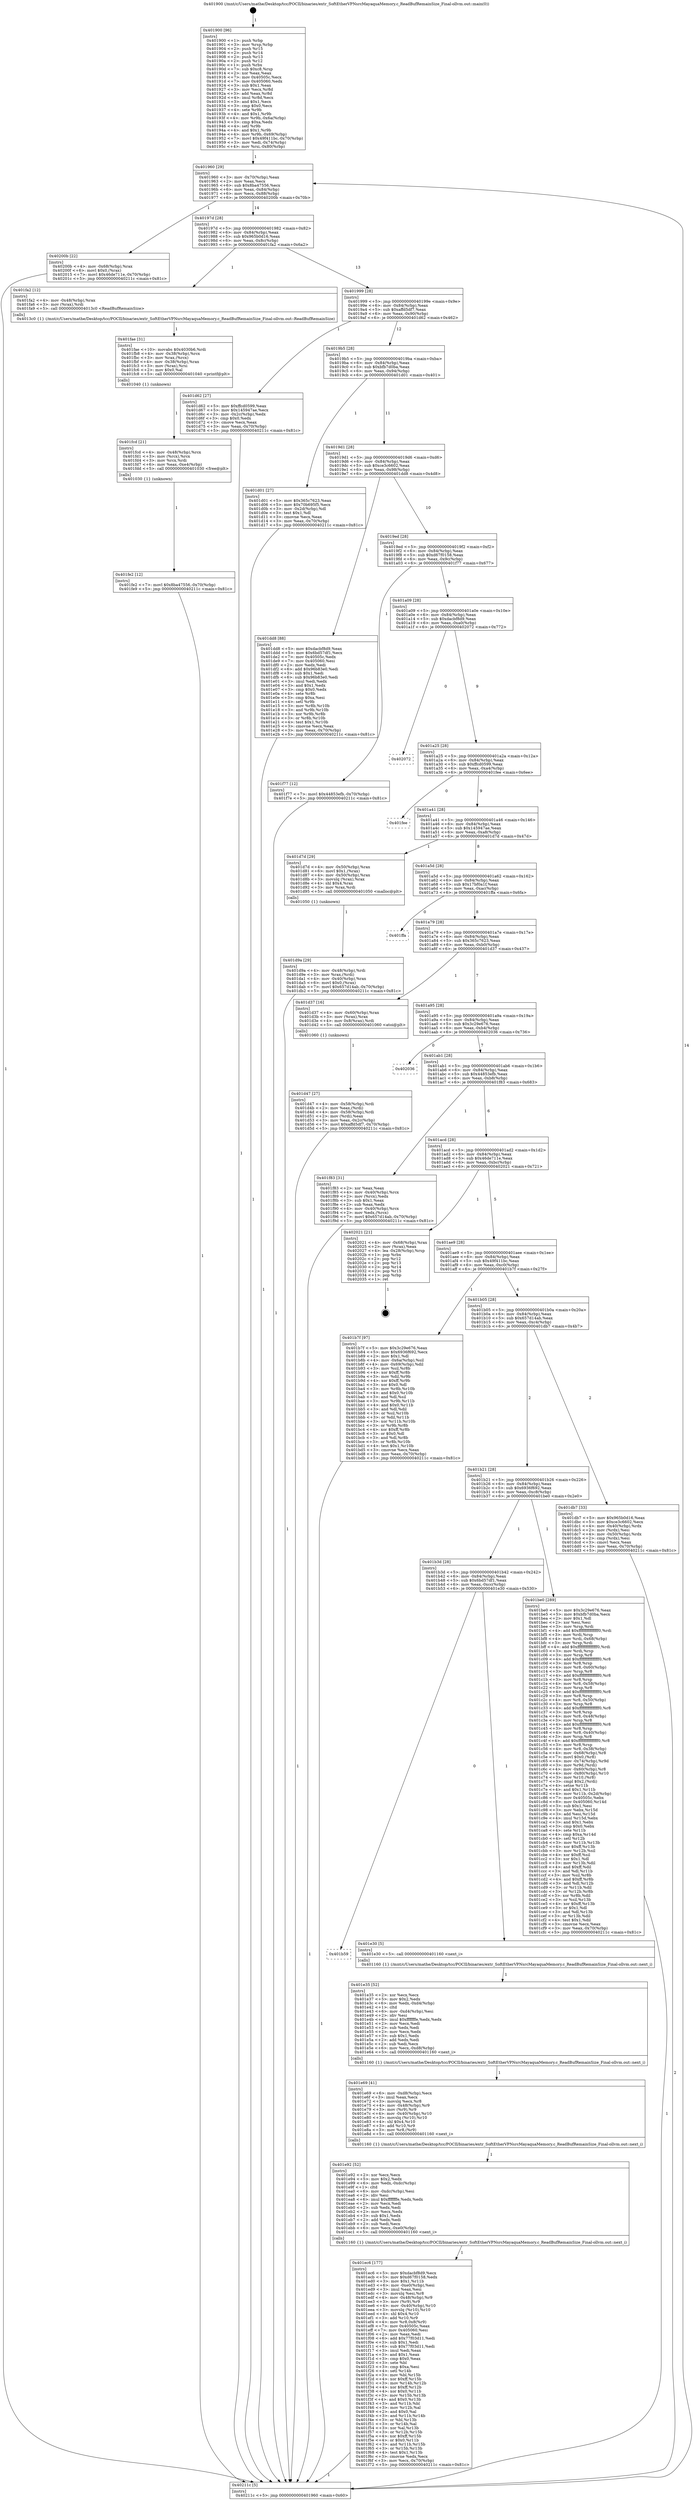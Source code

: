 digraph "0x401900" {
  label = "0x401900 (/mnt/c/Users/mathe/Desktop/tcc/POCII/binaries/extr_SoftEtherVPNsrcMayaquaMemory.c_ReadBufRemainSize_Final-ollvm.out::main(0))"
  labelloc = "t"
  node[shape=record]

  Entry [label="",width=0.3,height=0.3,shape=circle,fillcolor=black,style=filled]
  "0x401960" [label="{
     0x401960 [29]\l
     | [instrs]\l
     &nbsp;&nbsp;0x401960 \<+3\>: mov -0x70(%rbp),%eax\l
     &nbsp;&nbsp;0x401963 \<+2\>: mov %eax,%ecx\l
     &nbsp;&nbsp;0x401965 \<+6\>: sub $0x8ba47556,%ecx\l
     &nbsp;&nbsp;0x40196b \<+6\>: mov %eax,-0x84(%rbp)\l
     &nbsp;&nbsp;0x401971 \<+6\>: mov %ecx,-0x88(%rbp)\l
     &nbsp;&nbsp;0x401977 \<+6\>: je 000000000040200b \<main+0x70b\>\l
  }"]
  "0x40200b" [label="{
     0x40200b [22]\l
     | [instrs]\l
     &nbsp;&nbsp;0x40200b \<+4\>: mov -0x68(%rbp),%rax\l
     &nbsp;&nbsp;0x40200f \<+6\>: movl $0x0,(%rax)\l
     &nbsp;&nbsp;0x402015 \<+7\>: movl $0x46de711e,-0x70(%rbp)\l
     &nbsp;&nbsp;0x40201c \<+5\>: jmp 000000000040211c \<main+0x81c\>\l
  }"]
  "0x40197d" [label="{
     0x40197d [28]\l
     | [instrs]\l
     &nbsp;&nbsp;0x40197d \<+5\>: jmp 0000000000401982 \<main+0x82\>\l
     &nbsp;&nbsp;0x401982 \<+6\>: mov -0x84(%rbp),%eax\l
     &nbsp;&nbsp;0x401988 \<+5\>: sub $0x965b0d16,%eax\l
     &nbsp;&nbsp;0x40198d \<+6\>: mov %eax,-0x8c(%rbp)\l
     &nbsp;&nbsp;0x401993 \<+6\>: je 0000000000401fa2 \<main+0x6a2\>\l
  }"]
  Exit [label="",width=0.3,height=0.3,shape=circle,fillcolor=black,style=filled,peripheries=2]
  "0x401fa2" [label="{
     0x401fa2 [12]\l
     | [instrs]\l
     &nbsp;&nbsp;0x401fa2 \<+4\>: mov -0x48(%rbp),%rax\l
     &nbsp;&nbsp;0x401fa6 \<+3\>: mov (%rax),%rdi\l
     &nbsp;&nbsp;0x401fa9 \<+5\>: call 00000000004013c0 \<ReadBufRemainSize\>\l
     | [calls]\l
     &nbsp;&nbsp;0x4013c0 \{1\} (/mnt/c/Users/mathe/Desktop/tcc/POCII/binaries/extr_SoftEtherVPNsrcMayaquaMemory.c_ReadBufRemainSize_Final-ollvm.out::ReadBufRemainSize)\l
  }"]
  "0x401999" [label="{
     0x401999 [28]\l
     | [instrs]\l
     &nbsp;&nbsp;0x401999 \<+5\>: jmp 000000000040199e \<main+0x9e\>\l
     &nbsp;&nbsp;0x40199e \<+6\>: mov -0x84(%rbp),%eax\l
     &nbsp;&nbsp;0x4019a4 \<+5\>: sub $0xaffd5df7,%eax\l
     &nbsp;&nbsp;0x4019a9 \<+6\>: mov %eax,-0x90(%rbp)\l
     &nbsp;&nbsp;0x4019af \<+6\>: je 0000000000401d62 \<main+0x462\>\l
  }"]
  "0x401fe2" [label="{
     0x401fe2 [12]\l
     | [instrs]\l
     &nbsp;&nbsp;0x401fe2 \<+7\>: movl $0x8ba47556,-0x70(%rbp)\l
     &nbsp;&nbsp;0x401fe9 \<+5\>: jmp 000000000040211c \<main+0x81c\>\l
  }"]
  "0x401d62" [label="{
     0x401d62 [27]\l
     | [instrs]\l
     &nbsp;&nbsp;0x401d62 \<+5\>: mov $0xffcd0599,%eax\l
     &nbsp;&nbsp;0x401d67 \<+5\>: mov $0x145947ae,%ecx\l
     &nbsp;&nbsp;0x401d6c \<+3\>: mov -0x2c(%rbp),%edx\l
     &nbsp;&nbsp;0x401d6f \<+3\>: cmp $0x0,%edx\l
     &nbsp;&nbsp;0x401d72 \<+3\>: cmove %ecx,%eax\l
     &nbsp;&nbsp;0x401d75 \<+3\>: mov %eax,-0x70(%rbp)\l
     &nbsp;&nbsp;0x401d78 \<+5\>: jmp 000000000040211c \<main+0x81c\>\l
  }"]
  "0x4019b5" [label="{
     0x4019b5 [28]\l
     | [instrs]\l
     &nbsp;&nbsp;0x4019b5 \<+5\>: jmp 00000000004019ba \<main+0xba\>\l
     &nbsp;&nbsp;0x4019ba \<+6\>: mov -0x84(%rbp),%eax\l
     &nbsp;&nbsp;0x4019c0 \<+5\>: sub $0xbfb7d0ba,%eax\l
     &nbsp;&nbsp;0x4019c5 \<+6\>: mov %eax,-0x94(%rbp)\l
     &nbsp;&nbsp;0x4019cb \<+6\>: je 0000000000401d01 \<main+0x401\>\l
  }"]
  "0x401fcd" [label="{
     0x401fcd [21]\l
     | [instrs]\l
     &nbsp;&nbsp;0x401fcd \<+4\>: mov -0x48(%rbp),%rcx\l
     &nbsp;&nbsp;0x401fd1 \<+3\>: mov (%rcx),%rcx\l
     &nbsp;&nbsp;0x401fd4 \<+3\>: mov %rcx,%rdi\l
     &nbsp;&nbsp;0x401fd7 \<+6\>: mov %eax,-0xe4(%rbp)\l
     &nbsp;&nbsp;0x401fdd \<+5\>: call 0000000000401030 \<free@plt\>\l
     | [calls]\l
     &nbsp;&nbsp;0x401030 \{1\} (unknown)\l
  }"]
  "0x401d01" [label="{
     0x401d01 [27]\l
     | [instrs]\l
     &nbsp;&nbsp;0x401d01 \<+5\>: mov $0x365c7623,%eax\l
     &nbsp;&nbsp;0x401d06 \<+5\>: mov $0x70b695f5,%ecx\l
     &nbsp;&nbsp;0x401d0b \<+3\>: mov -0x2d(%rbp),%dl\l
     &nbsp;&nbsp;0x401d0e \<+3\>: test $0x1,%dl\l
     &nbsp;&nbsp;0x401d11 \<+3\>: cmovne %ecx,%eax\l
     &nbsp;&nbsp;0x401d14 \<+3\>: mov %eax,-0x70(%rbp)\l
     &nbsp;&nbsp;0x401d17 \<+5\>: jmp 000000000040211c \<main+0x81c\>\l
  }"]
  "0x4019d1" [label="{
     0x4019d1 [28]\l
     | [instrs]\l
     &nbsp;&nbsp;0x4019d1 \<+5\>: jmp 00000000004019d6 \<main+0xd6\>\l
     &nbsp;&nbsp;0x4019d6 \<+6\>: mov -0x84(%rbp),%eax\l
     &nbsp;&nbsp;0x4019dc \<+5\>: sub $0xce3c6602,%eax\l
     &nbsp;&nbsp;0x4019e1 \<+6\>: mov %eax,-0x98(%rbp)\l
     &nbsp;&nbsp;0x4019e7 \<+6\>: je 0000000000401dd8 \<main+0x4d8\>\l
  }"]
  "0x401fae" [label="{
     0x401fae [31]\l
     | [instrs]\l
     &nbsp;&nbsp;0x401fae \<+10\>: movabs $0x4030b6,%rdi\l
     &nbsp;&nbsp;0x401fb8 \<+4\>: mov -0x38(%rbp),%rcx\l
     &nbsp;&nbsp;0x401fbc \<+3\>: mov %rax,(%rcx)\l
     &nbsp;&nbsp;0x401fbf \<+4\>: mov -0x38(%rbp),%rax\l
     &nbsp;&nbsp;0x401fc3 \<+3\>: mov (%rax),%rsi\l
     &nbsp;&nbsp;0x401fc6 \<+2\>: mov $0x0,%al\l
     &nbsp;&nbsp;0x401fc8 \<+5\>: call 0000000000401040 \<printf@plt\>\l
     | [calls]\l
     &nbsp;&nbsp;0x401040 \{1\} (unknown)\l
  }"]
  "0x401dd8" [label="{
     0x401dd8 [88]\l
     | [instrs]\l
     &nbsp;&nbsp;0x401dd8 \<+5\>: mov $0xdacbf8d9,%eax\l
     &nbsp;&nbsp;0x401ddd \<+5\>: mov $0x6bd57df1,%ecx\l
     &nbsp;&nbsp;0x401de2 \<+7\>: mov 0x40505c,%edx\l
     &nbsp;&nbsp;0x401de9 \<+7\>: mov 0x405060,%esi\l
     &nbsp;&nbsp;0x401df0 \<+2\>: mov %edx,%edi\l
     &nbsp;&nbsp;0x401df2 \<+6\>: add $0x96b83e0,%edi\l
     &nbsp;&nbsp;0x401df8 \<+3\>: sub $0x1,%edi\l
     &nbsp;&nbsp;0x401dfb \<+6\>: sub $0x96b83e0,%edi\l
     &nbsp;&nbsp;0x401e01 \<+3\>: imul %edi,%edx\l
     &nbsp;&nbsp;0x401e04 \<+3\>: and $0x1,%edx\l
     &nbsp;&nbsp;0x401e07 \<+3\>: cmp $0x0,%edx\l
     &nbsp;&nbsp;0x401e0a \<+4\>: sete %r8b\l
     &nbsp;&nbsp;0x401e0e \<+3\>: cmp $0xa,%esi\l
     &nbsp;&nbsp;0x401e11 \<+4\>: setl %r9b\l
     &nbsp;&nbsp;0x401e15 \<+3\>: mov %r8b,%r10b\l
     &nbsp;&nbsp;0x401e18 \<+3\>: and %r9b,%r10b\l
     &nbsp;&nbsp;0x401e1b \<+3\>: xor %r9b,%r8b\l
     &nbsp;&nbsp;0x401e1e \<+3\>: or %r8b,%r10b\l
     &nbsp;&nbsp;0x401e21 \<+4\>: test $0x1,%r10b\l
     &nbsp;&nbsp;0x401e25 \<+3\>: cmovne %ecx,%eax\l
     &nbsp;&nbsp;0x401e28 \<+3\>: mov %eax,-0x70(%rbp)\l
     &nbsp;&nbsp;0x401e2b \<+5\>: jmp 000000000040211c \<main+0x81c\>\l
  }"]
  "0x4019ed" [label="{
     0x4019ed [28]\l
     | [instrs]\l
     &nbsp;&nbsp;0x4019ed \<+5\>: jmp 00000000004019f2 \<main+0xf2\>\l
     &nbsp;&nbsp;0x4019f2 \<+6\>: mov -0x84(%rbp),%eax\l
     &nbsp;&nbsp;0x4019f8 \<+5\>: sub $0xd67f0158,%eax\l
     &nbsp;&nbsp;0x4019fd \<+6\>: mov %eax,-0x9c(%rbp)\l
     &nbsp;&nbsp;0x401a03 \<+6\>: je 0000000000401f77 \<main+0x677\>\l
  }"]
  "0x401ec6" [label="{
     0x401ec6 [177]\l
     | [instrs]\l
     &nbsp;&nbsp;0x401ec6 \<+5\>: mov $0xdacbf8d9,%ecx\l
     &nbsp;&nbsp;0x401ecb \<+5\>: mov $0xd67f0158,%edx\l
     &nbsp;&nbsp;0x401ed0 \<+3\>: mov $0x1,%r11b\l
     &nbsp;&nbsp;0x401ed3 \<+6\>: mov -0xe0(%rbp),%esi\l
     &nbsp;&nbsp;0x401ed9 \<+3\>: imul %eax,%esi\l
     &nbsp;&nbsp;0x401edc \<+3\>: movslq %esi,%r8\l
     &nbsp;&nbsp;0x401edf \<+4\>: mov -0x48(%rbp),%r9\l
     &nbsp;&nbsp;0x401ee3 \<+3\>: mov (%r9),%r9\l
     &nbsp;&nbsp;0x401ee6 \<+4\>: mov -0x40(%rbp),%r10\l
     &nbsp;&nbsp;0x401eea \<+3\>: movslq (%r10),%r10\l
     &nbsp;&nbsp;0x401eed \<+4\>: shl $0x4,%r10\l
     &nbsp;&nbsp;0x401ef1 \<+3\>: add %r10,%r9\l
     &nbsp;&nbsp;0x401ef4 \<+4\>: mov %r8,0x8(%r9)\l
     &nbsp;&nbsp;0x401ef8 \<+7\>: mov 0x40505c,%eax\l
     &nbsp;&nbsp;0x401eff \<+7\>: mov 0x405060,%esi\l
     &nbsp;&nbsp;0x401f06 \<+2\>: mov %eax,%edi\l
     &nbsp;&nbsp;0x401f08 \<+6\>: add $0x77f03d11,%edi\l
     &nbsp;&nbsp;0x401f0e \<+3\>: sub $0x1,%edi\l
     &nbsp;&nbsp;0x401f11 \<+6\>: sub $0x77f03d11,%edi\l
     &nbsp;&nbsp;0x401f17 \<+3\>: imul %edi,%eax\l
     &nbsp;&nbsp;0x401f1a \<+3\>: and $0x1,%eax\l
     &nbsp;&nbsp;0x401f1d \<+3\>: cmp $0x0,%eax\l
     &nbsp;&nbsp;0x401f20 \<+3\>: sete %bl\l
     &nbsp;&nbsp;0x401f23 \<+3\>: cmp $0xa,%esi\l
     &nbsp;&nbsp;0x401f26 \<+4\>: setl %r14b\l
     &nbsp;&nbsp;0x401f2a \<+3\>: mov %bl,%r15b\l
     &nbsp;&nbsp;0x401f2d \<+4\>: xor $0xff,%r15b\l
     &nbsp;&nbsp;0x401f31 \<+3\>: mov %r14b,%r12b\l
     &nbsp;&nbsp;0x401f34 \<+4\>: xor $0xff,%r12b\l
     &nbsp;&nbsp;0x401f38 \<+4\>: xor $0x0,%r11b\l
     &nbsp;&nbsp;0x401f3c \<+3\>: mov %r15b,%r13b\l
     &nbsp;&nbsp;0x401f3f \<+4\>: and $0x0,%r13b\l
     &nbsp;&nbsp;0x401f43 \<+3\>: and %r11b,%bl\l
     &nbsp;&nbsp;0x401f46 \<+3\>: mov %r12b,%al\l
     &nbsp;&nbsp;0x401f49 \<+2\>: and $0x0,%al\l
     &nbsp;&nbsp;0x401f4b \<+3\>: and %r11b,%r14b\l
     &nbsp;&nbsp;0x401f4e \<+3\>: or %bl,%r13b\l
     &nbsp;&nbsp;0x401f51 \<+3\>: or %r14b,%al\l
     &nbsp;&nbsp;0x401f54 \<+3\>: xor %al,%r13b\l
     &nbsp;&nbsp;0x401f57 \<+3\>: or %r12b,%r15b\l
     &nbsp;&nbsp;0x401f5a \<+4\>: xor $0xff,%r15b\l
     &nbsp;&nbsp;0x401f5e \<+4\>: or $0x0,%r11b\l
     &nbsp;&nbsp;0x401f62 \<+3\>: and %r11b,%r15b\l
     &nbsp;&nbsp;0x401f65 \<+3\>: or %r15b,%r13b\l
     &nbsp;&nbsp;0x401f68 \<+4\>: test $0x1,%r13b\l
     &nbsp;&nbsp;0x401f6c \<+3\>: cmovne %edx,%ecx\l
     &nbsp;&nbsp;0x401f6f \<+3\>: mov %ecx,-0x70(%rbp)\l
     &nbsp;&nbsp;0x401f72 \<+5\>: jmp 000000000040211c \<main+0x81c\>\l
  }"]
  "0x401f77" [label="{
     0x401f77 [12]\l
     | [instrs]\l
     &nbsp;&nbsp;0x401f77 \<+7\>: movl $0x44853efb,-0x70(%rbp)\l
     &nbsp;&nbsp;0x401f7e \<+5\>: jmp 000000000040211c \<main+0x81c\>\l
  }"]
  "0x401a09" [label="{
     0x401a09 [28]\l
     | [instrs]\l
     &nbsp;&nbsp;0x401a09 \<+5\>: jmp 0000000000401a0e \<main+0x10e\>\l
     &nbsp;&nbsp;0x401a0e \<+6\>: mov -0x84(%rbp),%eax\l
     &nbsp;&nbsp;0x401a14 \<+5\>: sub $0xdacbf8d9,%eax\l
     &nbsp;&nbsp;0x401a19 \<+6\>: mov %eax,-0xa0(%rbp)\l
     &nbsp;&nbsp;0x401a1f \<+6\>: je 0000000000402072 \<main+0x772\>\l
  }"]
  "0x401e92" [label="{
     0x401e92 [52]\l
     | [instrs]\l
     &nbsp;&nbsp;0x401e92 \<+2\>: xor %ecx,%ecx\l
     &nbsp;&nbsp;0x401e94 \<+5\>: mov $0x2,%edx\l
     &nbsp;&nbsp;0x401e99 \<+6\>: mov %edx,-0xdc(%rbp)\l
     &nbsp;&nbsp;0x401e9f \<+1\>: cltd\l
     &nbsp;&nbsp;0x401ea0 \<+6\>: mov -0xdc(%rbp),%esi\l
     &nbsp;&nbsp;0x401ea6 \<+2\>: idiv %esi\l
     &nbsp;&nbsp;0x401ea8 \<+6\>: imul $0xfffffffe,%edx,%edx\l
     &nbsp;&nbsp;0x401eae \<+2\>: mov %ecx,%edi\l
     &nbsp;&nbsp;0x401eb0 \<+2\>: sub %edx,%edi\l
     &nbsp;&nbsp;0x401eb2 \<+2\>: mov %ecx,%edx\l
     &nbsp;&nbsp;0x401eb4 \<+3\>: sub $0x1,%edx\l
     &nbsp;&nbsp;0x401eb7 \<+2\>: add %edx,%edi\l
     &nbsp;&nbsp;0x401eb9 \<+2\>: sub %edi,%ecx\l
     &nbsp;&nbsp;0x401ebb \<+6\>: mov %ecx,-0xe0(%rbp)\l
     &nbsp;&nbsp;0x401ec1 \<+5\>: call 0000000000401160 \<next_i\>\l
     | [calls]\l
     &nbsp;&nbsp;0x401160 \{1\} (/mnt/c/Users/mathe/Desktop/tcc/POCII/binaries/extr_SoftEtherVPNsrcMayaquaMemory.c_ReadBufRemainSize_Final-ollvm.out::next_i)\l
  }"]
  "0x402072" [label="{
     0x402072\l
  }", style=dashed]
  "0x401a25" [label="{
     0x401a25 [28]\l
     | [instrs]\l
     &nbsp;&nbsp;0x401a25 \<+5\>: jmp 0000000000401a2a \<main+0x12a\>\l
     &nbsp;&nbsp;0x401a2a \<+6\>: mov -0x84(%rbp),%eax\l
     &nbsp;&nbsp;0x401a30 \<+5\>: sub $0xffcd0599,%eax\l
     &nbsp;&nbsp;0x401a35 \<+6\>: mov %eax,-0xa4(%rbp)\l
     &nbsp;&nbsp;0x401a3b \<+6\>: je 0000000000401fee \<main+0x6ee\>\l
  }"]
  "0x401e69" [label="{
     0x401e69 [41]\l
     | [instrs]\l
     &nbsp;&nbsp;0x401e69 \<+6\>: mov -0xd8(%rbp),%ecx\l
     &nbsp;&nbsp;0x401e6f \<+3\>: imul %eax,%ecx\l
     &nbsp;&nbsp;0x401e72 \<+3\>: movslq %ecx,%r8\l
     &nbsp;&nbsp;0x401e75 \<+4\>: mov -0x48(%rbp),%r9\l
     &nbsp;&nbsp;0x401e79 \<+3\>: mov (%r9),%r9\l
     &nbsp;&nbsp;0x401e7c \<+4\>: mov -0x40(%rbp),%r10\l
     &nbsp;&nbsp;0x401e80 \<+3\>: movslq (%r10),%r10\l
     &nbsp;&nbsp;0x401e83 \<+4\>: shl $0x4,%r10\l
     &nbsp;&nbsp;0x401e87 \<+3\>: add %r10,%r9\l
     &nbsp;&nbsp;0x401e8a \<+3\>: mov %r8,(%r9)\l
     &nbsp;&nbsp;0x401e8d \<+5\>: call 0000000000401160 \<next_i\>\l
     | [calls]\l
     &nbsp;&nbsp;0x401160 \{1\} (/mnt/c/Users/mathe/Desktop/tcc/POCII/binaries/extr_SoftEtherVPNsrcMayaquaMemory.c_ReadBufRemainSize_Final-ollvm.out::next_i)\l
  }"]
  "0x401fee" [label="{
     0x401fee\l
  }", style=dashed]
  "0x401a41" [label="{
     0x401a41 [28]\l
     | [instrs]\l
     &nbsp;&nbsp;0x401a41 \<+5\>: jmp 0000000000401a46 \<main+0x146\>\l
     &nbsp;&nbsp;0x401a46 \<+6\>: mov -0x84(%rbp),%eax\l
     &nbsp;&nbsp;0x401a4c \<+5\>: sub $0x145947ae,%eax\l
     &nbsp;&nbsp;0x401a51 \<+6\>: mov %eax,-0xa8(%rbp)\l
     &nbsp;&nbsp;0x401a57 \<+6\>: je 0000000000401d7d \<main+0x47d\>\l
  }"]
  "0x401e35" [label="{
     0x401e35 [52]\l
     | [instrs]\l
     &nbsp;&nbsp;0x401e35 \<+2\>: xor %ecx,%ecx\l
     &nbsp;&nbsp;0x401e37 \<+5\>: mov $0x2,%edx\l
     &nbsp;&nbsp;0x401e3c \<+6\>: mov %edx,-0xd4(%rbp)\l
     &nbsp;&nbsp;0x401e42 \<+1\>: cltd\l
     &nbsp;&nbsp;0x401e43 \<+6\>: mov -0xd4(%rbp),%esi\l
     &nbsp;&nbsp;0x401e49 \<+2\>: idiv %esi\l
     &nbsp;&nbsp;0x401e4b \<+6\>: imul $0xfffffffe,%edx,%edx\l
     &nbsp;&nbsp;0x401e51 \<+2\>: mov %ecx,%edi\l
     &nbsp;&nbsp;0x401e53 \<+2\>: sub %edx,%edi\l
     &nbsp;&nbsp;0x401e55 \<+2\>: mov %ecx,%edx\l
     &nbsp;&nbsp;0x401e57 \<+3\>: sub $0x1,%edx\l
     &nbsp;&nbsp;0x401e5a \<+2\>: add %edx,%edi\l
     &nbsp;&nbsp;0x401e5c \<+2\>: sub %edi,%ecx\l
     &nbsp;&nbsp;0x401e5e \<+6\>: mov %ecx,-0xd8(%rbp)\l
     &nbsp;&nbsp;0x401e64 \<+5\>: call 0000000000401160 \<next_i\>\l
     | [calls]\l
     &nbsp;&nbsp;0x401160 \{1\} (/mnt/c/Users/mathe/Desktop/tcc/POCII/binaries/extr_SoftEtherVPNsrcMayaquaMemory.c_ReadBufRemainSize_Final-ollvm.out::next_i)\l
  }"]
  "0x401d7d" [label="{
     0x401d7d [29]\l
     | [instrs]\l
     &nbsp;&nbsp;0x401d7d \<+4\>: mov -0x50(%rbp),%rax\l
     &nbsp;&nbsp;0x401d81 \<+6\>: movl $0x1,(%rax)\l
     &nbsp;&nbsp;0x401d87 \<+4\>: mov -0x50(%rbp),%rax\l
     &nbsp;&nbsp;0x401d8b \<+3\>: movslq (%rax),%rax\l
     &nbsp;&nbsp;0x401d8e \<+4\>: shl $0x4,%rax\l
     &nbsp;&nbsp;0x401d92 \<+3\>: mov %rax,%rdi\l
     &nbsp;&nbsp;0x401d95 \<+5\>: call 0000000000401050 \<malloc@plt\>\l
     | [calls]\l
     &nbsp;&nbsp;0x401050 \{1\} (unknown)\l
  }"]
  "0x401a5d" [label="{
     0x401a5d [28]\l
     | [instrs]\l
     &nbsp;&nbsp;0x401a5d \<+5\>: jmp 0000000000401a62 \<main+0x162\>\l
     &nbsp;&nbsp;0x401a62 \<+6\>: mov -0x84(%rbp),%eax\l
     &nbsp;&nbsp;0x401a68 \<+5\>: sub $0x17bf0a1f,%eax\l
     &nbsp;&nbsp;0x401a6d \<+6\>: mov %eax,-0xac(%rbp)\l
     &nbsp;&nbsp;0x401a73 \<+6\>: je 0000000000401ffa \<main+0x6fa\>\l
  }"]
  "0x401b59" [label="{
     0x401b59\l
  }", style=dashed]
  "0x401ffa" [label="{
     0x401ffa\l
  }", style=dashed]
  "0x401a79" [label="{
     0x401a79 [28]\l
     | [instrs]\l
     &nbsp;&nbsp;0x401a79 \<+5\>: jmp 0000000000401a7e \<main+0x17e\>\l
     &nbsp;&nbsp;0x401a7e \<+6\>: mov -0x84(%rbp),%eax\l
     &nbsp;&nbsp;0x401a84 \<+5\>: sub $0x365c7623,%eax\l
     &nbsp;&nbsp;0x401a89 \<+6\>: mov %eax,-0xb0(%rbp)\l
     &nbsp;&nbsp;0x401a8f \<+6\>: je 0000000000401d37 \<main+0x437\>\l
  }"]
  "0x401e30" [label="{
     0x401e30 [5]\l
     | [instrs]\l
     &nbsp;&nbsp;0x401e30 \<+5\>: call 0000000000401160 \<next_i\>\l
     | [calls]\l
     &nbsp;&nbsp;0x401160 \{1\} (/mnt/c/Users/mathe/Desktop/tcc/POCII/binaries/extr_SoftEtherVPNsrcMayaquaMemory.c_ReadBufRemainSize_Final-ollvm.out::next_i)\l
  }"]
  "0x401d37" [label="{
     0x401d37 [16]\l
     | [instrs]\l
     &nbsp;&nbsp;0x401d37 \<+4\>: mov -0x60(%rbp),%rax\l
     &nbsp;&nbsp;0x401d3b \<+3\>: mov (%rax),%rax\l
     &nbsp;&nbsp;0x401d3e \<+4\>: mov 0x8(%rax),%rdi\l
     &nbsp;&nbsp;0x401d42 \<+5\>: call 0000000000401060 \<atoi@plt\>\l
     | [calls]\l
     &nbsp;&nbsp;0x401060 \{1\} (unknown)\l
  }"]
  "0x401a95" [label="{
     0x401a95 [28]\l
     | [instrs]\l
     &nbsp;&nbsp;0x401a95 \<+5\>: jmp 0000000000401a9a \<main+0x19a\>\l
     &nbsp;&nbsp;0x401a9a \<+6\>: mov -0x84(%rbp),%eax\l
     &nbsp;&nbsp;0x401aa0 \<+5\>: sub $0x3c29e676,%eax\l
     &nbsp;&nbsp;0x401aa5 \<+6\>: mov %eax,-0xb4(%rbp)\l
     &nbsp;&nbsp;0x401aab \<+6\>: je 0000000000402036 \<main+0x736\>\l
  }"]
  "0x401d9a" [label="{
     0x401d9a [29]\l
     | [instrs]\l
     &nbsp;&nbsp;0x401d9a \<+4\>: mov -0x48(%rbp),%rdi\l
     &nbsp;&nbsp;0x401d9e \<+3\>: mov %rax,(%rdi)\l
     &nbsp;&nbsp;0x401da1 \<+4\>: mov -0x40(%rbp),%rax\l
     &nbsp;&nbsp;0x401da5 \<+6\>: movl $0x0,(%rax)\l
     &nbsp;&nbsp;0x401dab \<+7\>: movl $0x657d14ab,-0x70(%rbp)\l
     &nbsp;&nbsp;0x401db2 \<+5\>: jmp 000000000040211c \<main+0x81c\>\l
  }"]
  "0x402036" [label="{
     0x402036\l
  }", style=dashed]
  "0x401ab1" [label="{
     0x401ab1 [28]\l
     | [instrs]\l
     &nbsp;&nbsp;0x401ab1 \<+5\>: jmp 0000000000401ab6 \<main+0x1b6\>\l
     &nbsp;&nbsp;0x401ab6 \<+6\>: mov -0x84(%rbp),%eax\l
     &nbsp;&nbsp;0x401abc \<+5\>: sub $0x44853efb,%eax\l
     &nbsp;&nbsp;0x401ac1 \<+6\>: mov %eax,-0xb8(%rbp)\l
     &nbsp;&nbsp;0x401ac7 \<+6\>: je 0000000000401f83 \<main+0x683\>\l
  }"]
  "0x401d47" [label="{
     0x401d47 [27]\l
     | [instrs]\l
     &nbsp;&nbsp;0x401d47 \<+4\>: mov -0x58(%rbp),%rdi\l
     &nbsp;&nbsp;0x401d4b \<+2\>: mov %eax,(%rdi)\l
     &nbsp;&nbsp;0x401d4d \<+4\>: mov -0x58(%rbp),%rdi\l
     &nbsp;&nbsp;0x401d51 \<+2\>: mov (%rdi),%eax\l
     &nbsp;&nbsp;0x401d53 \<+3\>: mov %eax,-0x2c(%rbp)\l
     &nbsp;&nbsp;0x401d56 \<+7\>: movl $0xaffd5df7,-0x70(%rbp)\l
     &nbsp;&nbsp;0x401d5d \<+5\>: jmp 000000000040211c \<main+0x81c\>\l
  }"]
  "0x401f83" [label="{
     0x401f83 [31]\l
     | [instrs]\l
     &nbsp;&nbsp;0x401f83 \<+2\>: xor %eax,%eax\l
     &nbsp;&nbsp;0x401f85 \<+4\>: mov -0x40(%rbp),%rcx\l
     &nbsp;&nbsp;0x401f89 \<+2\>: mov (%rcx),%edx\l
     &nbsp;&nbsp;0x401f8b \<+3\>: sub $0x1,%eax\l
     &nbsp;&nbsp;0x401f8e \<+2\>: sub %eax,%edx\l
     &nbsp;&nbsp;0x401f90 \<+4\>: mov -0x40(%rbp),%rcx\l
     &nbsp;&nbsp;0x401f94 \<+2\>: mov %edx,(%rcx)\l
     &nbsp;&nbsp;0x401f96 \<+7\>: movl $0x657d14ab,-0x70(%rbp)\l
     &nbsp;&nbsp;0x401f9d \<+5\>: jmp 000000000040211c \<main+0x81c\>\l
  }"]
  "0x401acd" [label="{
     0x401acd [28]\l
     | [instrs]\l
     &nbsp;&nbsp;0x401acd \<+5\>: jmp 0000000000401ad2 \<main+0x1d2\>\l
     &nbsp;&nbsp;0x401ad2 \<+6\>: mov -0x84(%rbp),%eax\l
     &nbsp;&nbsp;0x401ad8 \<+5\>: sub $0x46de711e,%eax\l
     &nbsp;&nbsp;0x401add \<+6\>: mov %eax,-0xbc(%rbp)\l
     &nbsp;&nbsp;0x401ae3 \<+6\>: je 0000000000402021 \<main+0x721\>\l
  }"]
  "0x401b3d" [label="{
     0x401b3d [28]\l
     | [instrs]\l
     &nbsp;&nbsp;0x401b3d \<+5\>: jmp 0000000000401b42 \<main+0x242\>\l
     &nbsp;&nbsp;0x401b42 \<+6\>: mov -0x84(%rbp),%eax\l
     &nbsp;&nbsp;0x401b48 \<+5\>: sub $0x6bd57df1,%eax\l
     &nbsp;&nbsp;0x401b4d \<+6\>: mov %eax,-0xcc(%rbp)\l
     &nbsp;&nbsp;0x401b53 \<+6\>: je 0000000000401e30 \<main+0x530\>\l
  }"]
  "0x402021" [label="{
     0x402021 [21]\l
     | [instrs]\l
     &nbsp;&nbsp;0x402021 \<+4\>: mov -0x68(%rbp),%rax\l
     &nbsp;&nbsp;0x402025 \<+2\>: mov (%rax),%eax\l
     &nbsp;&nbsp;0x402027 \<+4\>: lea -0x28(%rbp),%rsp\l
     &nbsp;&nbsp;0x40202b \<+1\>: pop %rbx\l
     &nbsp;&nbsp;0x40202c \<+2\>: pop %r12\l
     &nbsp;&nbsp;0x40202e \<+2\>: pop %r13\l
     &nbsp;&nbsp;0x402030 \<+2\>: pop %r14\l
     &nbsp;&nbsp;0x402032 \<+2\>: pop %r15\l
     &nbsp;&nbsp;0x402034 \<+1\>: pop %rbp\l
     &nbsp;&nbsp;0x402035 \<+1\>: ret\l
  }"]
  "0x401ae9" [label="{
     0x401ae9 [28]\l
     | [instrs]\l
     &nbsp;&nbsp;0x401ae9 \<+5\>: jmp 0000000000401aee \<main+0x1ee\>\l
     &nbsp;&nbsp;0x401aee \<+6\>: mov -0x84(%rbp),%eax\l
     &nbsp;&nbsp;0x401af4 \<+5\>: sub $0x49f411bc,%eax\l
     &nbsp;&nbsp;0x401af9 \<+6\>: mov %eax,-0xc0(%rbp)\l
     &nbsp;&nbsp;0x401aff \<+6\>: je 0000000000401b7f \<main+0x27f\>\l
  }"]
  "0x401be0" [label="{
     0x401be0 [289]\l
     | [instrs]\l
     &nbsp;&nbsp;0x401be0 \<+5\>: mov $0x3c29e676,%eax\l
     &nbsp;&nbsp;0x401be5 \<+5\>: mov $0xbfb7d0ba,%ecx\l
     &nbsp;&nbsp;0x401bea \<+2\>: mov $0x1,%dl\l
     &nbsp;&nbsp;0x401bec \<+2\>: xor %esi,%esi\l
     &nbsp;&nbsp;0x401bee \<+3\>: mov %rsp,%rdi\l
     &nbsp;&nbsp;0x401bf1 \<+4\>: add $0xfffffffffffffff0,%rdi\l
     &nbsp;&nbsp;0x401bf5 \<+3\>: mov %rdi,%rsp\l
     &nbsp;&nbsp;0x401bf8 \<+4\>: mov %rdi,-0x68(%rbp)\l
     &nbsp;&nbsp;0x401bfc \<+3\>: mov %rsp,%rdi\l
     &nbsp;&nbsp;0x401bff \<+4\>: add $0xfffffffffffffff0,%rdi\l
     &nbsp;&nbsp;0x401c03 \<+3\>: mov %rdi,%rsp\l
     &nbsp;&nbsp;0x401c06 \<+3\>: mov %rsp,%r8\l
     &nbsp;&nbsp;0x401c09 \<+4\>: add $0xfffffffffffffff0,%r8\l
     &nbsp;&nbsp;0x401c0d \<+3\>: mov %r8,%rsp\l
     &nbsp;&nbsp;0x401c10 \<+4\>: mov %r8,-0x60(%rbp)\l
     &nbsp;&nbsp;0x401c14 \<+3\>: mov %rsp,%r8\l
     &nbsp;&nbsp;0x401c17 \<+4\>: add $0xfffffffffffffff0,%r8\l
     &nbsp;&nbsp;0x401c1b \<+3\>: mov %r8,%rsp\l
     &nbsp;&nbsp;0x401c1e \<+4\>: mov %r8,-0x58(%rbp)\l
     &nbsp;&nbsp;0x401c22 \<+3\>: mov %rsp,%r8\l
     &nbsp;&nbsp;0x401c25 \<+4\>: add $0xfffffffffffffff0,%r8\l
     &nbsp;&nbsp;0x401c29 \<+3\>: mov %r8,%rsp\l
     &nbsp;&nbsp;0x401c2c \<+4\>: mov %r8,-0x50(%rbp)\l
     &nbsp;&nbsp;0x401c30 \<+3\>: mov %rsp,%r8\l
     &nbsp;&nbsp;0x401c33 \<+4\>: add $0xfffffffffffffff0,%r8\l
     &nbsp;&nbsp;0x401c37 \<+3\>: mov %r8,%rsp\l
     &nbsp;&nbsp;0x401c3a \<+4\>: mov %r8,-0x48(%rbp)\l
     &nbsp;&nbsp;0x401c3e \<+3\>: mov %rsp,%r8\l
     &nbsp;&nbsp;0x401c41 \<+4\>: add $0xfffffffffffffff0,%r8\l
     &nbsp;&nbsp;0x401c45 \<+3\>: mov %r8,%rsp\l
     &nbsp;&nbsp;0x401c48 \<+4\>: mov %r8,-0x40(%rbp)\l
     &nbsp;&nbsp;0x401c4c \<+3\>: mov %rsp,%r8\l
     &nbsp;&nbsp;0x401c4f \<+4\>: add $0xfffffffffffffff0,%r8\l
     &nbsp;&nbsp;0x401c53 \<+3\>: mov %r8,%rsp\l
     &nbsp;&nbsp;0x401c56 \<+4\>: mov %r8,-0x38(%rbp)\l
     &nbsp;&nbsp;0x401c5a \<+4\>: mov -0x68(%rbp),%r8\l
     &nbsp;&nbsp;0x401c5e \<+7\>: movl $0x0,(%r8)\l
     &nbsp;&nbsp;0x401c65 \<+4\>: mov -0x74(%rbp),%r9d\l
     &nbsp;&nbsp;0x401c69 \<+3\>: mov %r9d,(%rdi)\l
     &nbsp;&nbsp;0x401c6c \<+4\>: mov -0x60(%rbp),%r8\l
     &nbsp;&nbsp;0x401c70 \<+4\>: mov -0x80(%rbp),%r10\l
     &nbsp;&nbsp;0x401c74 \<+3\>: mov %r10,(%r8)\l
     &nbsp;&nbsp;0x401c77 \<+3\>: cmpl $0x2,(%rdi)\l
     &nbsp;&nbsp;0x401c7a \<+4\>: setne %r11b\l
     &nbsp;&nbsp;0x401c7e \<+4\>: and $0x1,%r11b\l
     &nbsp;&nbsp;0x401c82 \<+4\>: mov %r11b,-0x2d(%rbp)\l
     &nbsp;&nbsp;0x401c86 \<+7\>: mov 0x40505c,%ebx\l
     &nbsp;&nbsp;0x401c8d \<+8\>: mov 0x405060,%r14d\l
     &nbsp;&nbsp;0x401c95 \<+3\>: sub $0x1,%esi\l
     &nbsp;&nbsp;0x401c98 \<+3\>: mov %ebx,%r15d\l
     &nbsp;&nbsp;0x401c9b \<+3\>: add %esi,%r15d\l
     &nbsp;&nbsp;0x401c9e \<+4\>: imul %r15d,%ebx\l
     &nbsp;&nbsp;0x401ca2 \<+3\>: and $0x1,%ebx\l
     &nbsp;&nbsp;0x401ca5 \<+3\>: cmp $0x0,%ebx\l
     &nbsp;&nbsp;0x401ca8 \<+4\>: sete %r11b\l
     &nbsp;&nbsp;0x401cac \<+4\>: cmp $0xa,%r14d\l
     &nbsp;&nbsp;0x401cb0 \<+4\>: setl %r12b\l
     &nbsp;&nbsp;0x401cb4 \<+3\>: mov %r11b,%r13b\l
     &nbsp;&nbsp;0x401cb7 \<+4\>: xor $0xff,%r13b\l
     &nbsp;&nbsp;0x401cbb \<+3\>: mov %r12b,%sil\l
     &nbsp;&nbsp;0x401cbe \<+4\>: xor $0xff,%sil\l
     &nbsp;&nbsp;0x401cc2 \<+3\>: xor $0x1,%dl\l
     &nbsp;&nbsp;0x401cc5 \<+3\>: mov %r13b,%dil\l
     &nbsp;&nbsp;0x401cc8 \<+4\>: and $0xff,%dil\l
     &nbsp;&nbsp;0x401ccc \<+3\>: and %dl,%r11b\l
     &nbsp;&nbsp;0x401ccf \<+3\>: mov %sil,%r8b\l
     &nbsp;&nbsp;0x401cd2 \<+4\>: and $0xff,%r8b\l
     &nbsp;&nbsp;0x401cd6 \<+3\>: and %dl,%r12b\l
     &nbsp;&nbsp;0x401cd9 \<+3\>: or %r11b,%dil\l
     &nbsp;&nbsp;0x401cdc \<+3\>: or %r12b,%r8b\l
     &nbsp;&nbsp;0x401cdf \<+3\>: xor %r8b,%dil\l
     &nbsp;&nbsp;0x401ce2 \<+3\>: or %sil,%r13b\l
     &nbsp;&nbsp;0x401ce5 \<+4\>: xor $0xff,%r13b\l
     &nbsp;&nbsp;0x401ce9 \<+3\>: or $0x1,%dl\l
     &nbsp;&nbsp;0x401cec \<+3\>: and %dl,%r13b\l
     &nbsp;&nbsp;0x401cef \<+3\>: or %r13b,%dil\l
     &nbsp;&nbsp;0x401cf2 \<+4\>: test $0x1,%dil\l
     &nbsp;&nbsp;0x401cf6 \<+3\>: cmovne %ecx,%eax\l
     &nbsp;&nbsp;0x401cf9 \<+3\>: mov %eax,-0x70(%rbp)\l
     &nbsp;&nbsp;0x401cfc \<+5\>: jmp 000000000040211c \<main+0x81c\>\l
  }"]
  "0x401b7f" [label="{
     0x401b7f [97]\l
     | [instrs]\l
     &nbsp;&nbsp;0x401b7f \<+5\>: mov $0x3c29e676,%eax\l
     &nbsp;&nbsp;0x401b84 \<+5\>: mov $0x6936f692,%ecx\l
     &nbsp;&nbsp;0x401b89 \<+2\>: mov $0x1,%dl\l
     &nbsp;&nbsp;0x401b8b \<+4\>: mov -0x6a(%rbp),%sil\l
     &nbsp;&nbsp;0x401b8f \<+4\>: mov -0x69(%rbp),%dil\l
     &nbsp;&nbsp;0x401b93 \<+3\>: mov %sil,%r8b\l
     &nbsp;&nbsp;0x401b96 \<+4\>: xor $0xff,%r8b\l
     &nbsp;&nbsp;0x401b9a \<+3\>: mov %dil,%r9b\l
     &nbsp;&nbsp;0x401b9d \<+4\>: xor $0xff,%r9b\l
     &nbsp;&nbsp;0x401ba1 \<+3\>: xor $0x0,%dl\l
     &nbsp;&nbsp;0x401ba4 \<+3\>: mov %r8b,%r10b\l
     &nbsp;&nbsp;0x401ba7 \<+4\>: and $0x0,%r10b\l
     &nbsp;&nbsp;0x401bab \<+3\>: and %dl,%sil\l
     &nbsp;&nbsp;0x401bae \<+3\>: mov %r9b,%r11b\l
     &nbsp;&nbsp;0x401bb1 \<+4\>: and $0x0,%r11b\l
     &nbsp;&nbsp;0x401bb5 \<+3\>: and %dl,%dil\l
     &nbsp;&nbsp;0x401bb8 \<+3\>: or %sil,%r10b\l
     &nbsp;&nbsp;0x401bbb \<+3\>: or %dil,%r11b\l
     &nbsp;&nbsp;0x401bbe \<+3\>: xor %r11b,%r10b\l
     &nbsp;&nbsp;0x401bc1 \<+3\>: or %r9b,%r8b\l
     &nbsp;&nbsp;0x401bc4 \<+4\>: xor $0xff,%r8b\l
     &nbsp;&nbsp;0x401bc8 \<+3\>: or $0x0,%dl\l
     &nbsp;&nbsp;0x401bcb \<+3\>: and %dl,%r8b\l
     &nbsp;&nbsp;0x401bce \<+3\>: or %r8b,%r10b\l
     &nbsp;&nbsp;0x401bd1 \<+4\>: test $0x1,%r10b\l
     &nbsp;&nbsp;0x401bd5 \<+3\>: cmovne %ecx,%eax\l
     &nbsp;&nbsp;0x401bd8 \<+3\>: mov %eax,-0x70(%rbp)\l
     &nbsp;&nbsp;0x401bdb \<+5\>: jmp 000000000040211c \<main+0x81c\>\l
  }"]
  "0x401b05" [label="{
     0x401b05 [28]\l
     | [instrs]\l
     &nbsp;&nbsp;0x401b05 \<+5\>: jmp 0000000000401b0a \<main+0x20a\>\l
     &nbsp;&nbsp;0x401b0a \<+6\>: mov -0x84(%rbp),%eax\l
     &nbsp;&nbsp;0x401b10 \<+5\>: sub $0x657d14ab,%eax\l
     &nbsp;&nbsp;0x401b15 \<+6\>: mov %eax,-0xc4(%rbp)\l
     &nbsp;&nbsp;0x401b1b \<+6\>: je 0000000000401db7 \<main+0x4b7\>\l
  }"]
  "0x40211c" [label="{
     0x40211c [5]\l
     | [instrs]\l
     &nbsp;&nbsp;0x40211c \<+5\>: jmp 0000000000401960 \<main+0x60\>\l
  }"]
  "0x401900" [label="{
     0x401900 [96]\l
     | [instrs]\l
     &nbsp;&nbsp;0x401900 \<+1\>: push %rbp\l
     &nbsp;&nbsp;0x401901 \<+3\>: mov %rsp,%rbp\l
     &nbsp;&nbsp;0x401904 \<+2\>: push %r15\l
     &nbsp;&nbsp;0x401906 \<+2\>: push %r14\l
     &nbsp;&nbsp;0x401908 \<+2\>: push %r13\l
     &nbsp;&nbsp;0x40190a \<+2\>: push %r12\l
     &nbsp;&nbsp;0x40190c \<+1\>: push %rbx\l
     &nbsp;&nbsp;0x40190d \<+7\>: sub $0xc8,%rsp\l
     &nbsp;&nbsp;0x401914 \<+2\>: xor %eax,%eax\l
     &nbsp;&nbsp;0x401916 \<+7\>: mov 0x40505c,%ecx\l
     &nbsp;&nbsp;0x40191d \<+7\>: mov 0x405060,%edx\l
     &nbsp;&nbsp;0x401924 \<+3\>: sub $0x1,%eax\l
     &nbsp;&nbsp;0x401927 \<+3\>: mov %ecx,%r8d\l
     &nbsp;&nbsp;0x40192a \<+3\>: add %eax,%r8d\l
     &nbsp;&nbsp;0x40192d \<+4\>: imul %r8d,%ecx\l
     &nbsp;&nbsp;0x401931 \<+3\>: and $0x1,%ecx\l
     &nbsp;&nbsp;0x401934 \<+3\>: cmp $0x0,%ecx\l
     &nbsp;&nbsp;0x401937 \<+4\>: sete %r9b\l
     &nbsp;&nbsp;0x40193b \<+4\>: and $0x1,%r9b\l
     &nbsp;&nbsp;0x40193f \<+4\>: mov %r9b,-0x6a(%rbp)\l
     &nbsp;&nbsp;0x401943 \<+3\>: cmp $0xa,%edx\l
     &nbsp;&nbsp;0x401946 \<+4\>: setl %r9b\l
     &nbsp;&nbsp;0x40194a \<+4\>: and $0x1,%r9b\l
     &nbsp;&nbsp;0x40194e \<+4\>: mov %r9b,-0x69(%rbp)\l
     &nbsp;&nbsp;0x401952 \<+7\>: movl $0x49f411bc,-0x70(%rbp)\l
     &nbsp;&nbsp;0x401959 \<+3\>: mov %edi,-0x74(%rbp)\l
     &nbsp;&nbsp;0x40195c \<+4\>: mov %rsi,-0x80(%rbp)\l
  }"]
  "0x401b21" [label="{
     0x401b21 [28]\l
     | [instrs]\l
     &nbsp;&nbsp;0x401b21 \<+5\>: jmp 0000000000401b26 \<main+0x226\>\l
     &nbsp;&nbsp;0x401b26 \<+6\>: mov -0x84(%rbp),%eax\l
     &nbsp;&nbsp;0x401b2c \<+5\>: sub $0x6936f692,%eax\l
     &nbsp;&nbsp;0x401b31 \<+6\>: mov %eax,-0xc8(%rbp)\l
     &nbsp;&nbsp;0x401b37 \<+6\>: je 0000000000401be0 \<main+0x2e0\>\l
  }"]
  "0x401db7" [label="{
     0x401db7 [33]\l
     | [instrs]\l
     &nbsp;&nbsp;0x401db7 \<+5\>: mov $0x965b0d16,%eax\l
     &nbsp;&nbsp;0x401dbc \<+5\>: mov $0xce3c6602,%ecx\l
     &nbsp;&nbsp;0x401dc1 \<+4\>: mov -0x40(%rbp),%rdx\l
     &nbsp;&nbsp;0x401dc5 \<+2\>: mov (%rdx),%esi\l
     &nbsp;&nbsp;0x401dc7 \<+4\>: mov -0x50(%rbp),%rdx\l
     &nbsp;&nbsp;0x401dcb \<+2\>: cmp (%rdx),%esi\l
     &nbsp;&nbsp;0x401dcd \<+3\>: cmovl %ecx,%eax\l
     &nbsp;&nbsp;0x401dd0 \<+3\>: mov %eax,-0x70(%rbp)\l
     &nbsp;&nbsp;0x401dd3 \<+5\>: jmp 000000000040211c \<main+0x81c\>\l
  }"]
  Entry -> "0x401900" [label=" 1"]
  "0x401960" -> "0x40200b" [label=" 1"]
  "0x401960" -> "0x40197d" [label=" 14"]
  "0x402021" -> Exit [label=" 1"]
  "0x40197d" -> "0x401fa2" [label=" 1"]
  "0x40197d" -> "0x401999" [label=" 13"]
  "0x40200b" -> "0x40211c" [label=" 1"]
  "0x401999" -> "0x401d62" [label=" 1"]
  "0x401999" -> "0x4019b5" [label=" 12"]
  "0x401fe2" -> "0x40211c" [label=" 1"]
  "0x4019b5" -> "0x401d01" [label=" 1"]
  "0x4019b5" -> "0x4019d1" [label=" 11"]
  "0x401fcd" -> "0x401fe2" [label=" 1"]
  "0x4019d1" -> "0x401dd8" [label=" 1"]
  "0x4019d1" -> "0x4019ed" [label=" 10"]
  "0x401fae" -> "0x401fcd" [label=" 1"]
  "0x4019ed" -> "0x401f77" [label=" 1"]
  "0x4019ed" -> "0x401a09" [label=" 9"]
  "0x401fa2" -> "0x401fae" [label=" 1"]
  "0x401a09" -> "0x402072" [label=" 0"]
  "0x401a09" -> "0x401a25" [label=" 9"]
  "0x401f83" -> "0x40211c" [label=" 1"]
  "0x401a25" -> "0x401fee" [label=" 0"]
  "0x401a25" -> "0x401a41" [label=" 9"]
  "0x401f77" -> "0x40211c" [label=" 1"]
  "0x401a41" -> "0x401d7d" [label=" 1"]
  "0x401a41" -> "0x401a5d" [label=" 8"]
  "0x401ec6" -> "0x40211c" [label=" 1"]
  "0x401a5d" -> "0x401ffa" [label=" 0"]
  "0x401a5d" -> "0x401a79" [label=" 8"]
  "0x401e92" -> "0x401ec6" [label=" 1"]
  "0x401a79" -> "0x401d37" [label=" 1"]
  "0x401a79" -> "0x401a95" [label=" 7"]
  "0x401e69" -> "0x401e92" [label=" 1"]
  "0x401a95" -> "0x402036" [label=" 0"]
  "0x401a95" -> "0x401ab1" [label=" 7"]
  "0x401e30" -> "0x401e35" [label=" 1"]
  "0x401ab1" -> "0x401f83" [label=" 1"]
  "0x401ab1" -> "0x401acd" [label=" 6"]
  "0x401b3d" -> "0x401b59" [label=" 0"]
  "0x401acd" -> "0x402021" [label=" 1"]
  "0x401acd" -> "0x401ae9" [label=" 5"]
  "0x401e35" -> "0x401e69" [label=" 1"]
  "0x401ae9" -> "0x401b7f" [label=" 1"]
  "0x401ae9" -> "0x401b05" [label=" 4"]
  "0x401b7f" -> "0x40211c" [label=" 1"]
  "0x401900" -> "0x401960" [label=" 1"]
  "0x40211c" -> "0x401960" [label=" 14"]
  "0x401dd8" -> "0x40211c" [label=" 1"]
  "0x401b05" -> "0x401db7" [label=" 2"]
  "0x401b05" -> "0x401b21" [label=" 2"]
  "0x401db7" -> "0x40211c" [label=" 2"]
  "0x401b21" -> "0x401be0" [label=" 1"]
  "0x401b21" -> "0x401b3d" [label=" 1"]
  "0x401b3d" -> "0x401e30" [label=" 1"]
  "0x401be0" -> "0x40211c" [label=" 1"]
  "0x401d01" -> "0x40211c" [label=" 1"]
  "0x401d37" -> "0x401d47" [label=" 1"]
  "0x401d47" -> "0x40211c" [label=" 1"]
  "0x401d62" -> "0x40211c" [label=" 1"]
  "0x401d7d" -> "0x401d9a" [label=" 1"]
  "0x401d9a" -> "0x40211c" [label=" 1"]
}
